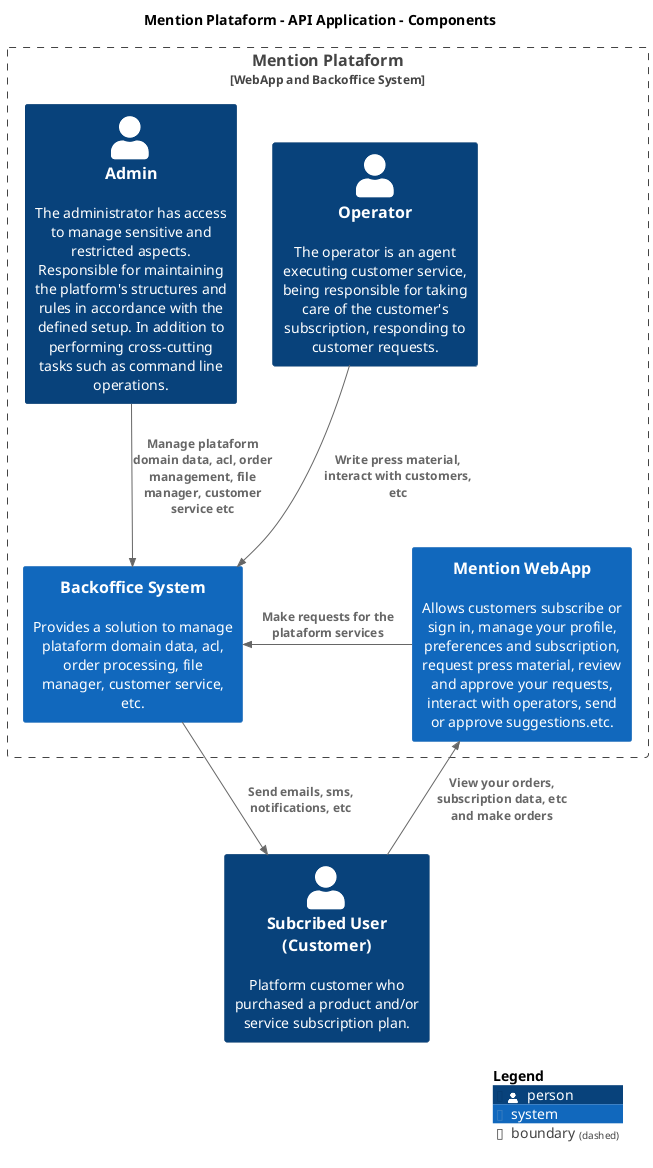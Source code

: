 @startuml Mention Plataform
set separator none
title Mention Plataform - API Application - Components

' top to bottom direction
' left to right direction

!include <C4/C4>
!include <C4/C4_Context>

AddBoundaryTag("Mention Plataform")
Boundary(mention_zone, "Mention Plataform", "WebApp and Backoffice System") {
    Person(Operator, "Operator", "The operator is an agent executing customer service, being responsible for taking care of the customer's subscription, responding to customer requests.", $tags="")
    Person(Admin, "Admin", "The administrator has access to manage sensitive and restricted aspects. Responsible for maintaining the platform's structures and rules in accordance with the defined setup. In addition to performing cross-cutting tasks such as command line operations.", $tags="")
    System(MentionWebApp, "Mention WebApp", "Allows customers subscribe or sign in, manage your profile, preferences and subscription, request press material, review and approve your requests, interact with operators, send or approve suggestions.etc.", $tags="")
    System(MentionBackOffice, "Backoffice System", "Provides a solution to manage plataform domain data, acl, order processing, file manager, customer service, etc.", $tags="")
}

Person(SubcribedUser, "Subcribed User (Customer)", "Platform customer who purchased a product and/or service subscription plan.", $tags="")

Rel(SubcribedUser, MentionWebApp, "View your orders, subscription data, etc and make orders")
Rel_L(MentionWebApp, MentionBackOffice, "Make requests for the plataform services")
Rel(Operator, MentionBackOffice, "Write press material, interact with customers, etc")
Rel(Admin, MentionBackOffice, "Manage plataform domain data, acl, order management, file manager, customer service etc")
Rel(MentionBackOffice, SubcribedUser, "Send emails, sms, notifications, etc")

SHOW_LEGEND(true)
@enduml

